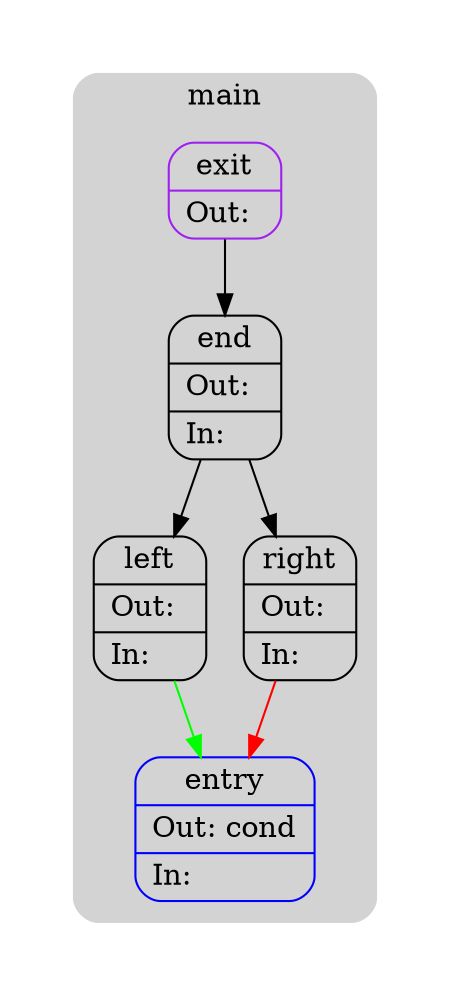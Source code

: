 digraph G {
  compound=true
  subgraph cluster_ {
    peripheries=0
    subgraph cluster_0_wrapper {
      peripheries=0
      margin=15
      subgraph cluster_0 {
        label="main"
        color=darkgray
        style=rounded
        bgcolor=lightgray
        margin=10
        cluster_0_0[label="{entry|Out: cond\l|In: \l}",shape=Mrecord,color=blue]
        cluster_0_1[label="{left|Out: \l|In: \l}",shape=Mrecord,color=black]
        cluster_0_2[label="{right|Out: \l|In: \l}",shape=Mrecord,color=black]
        cluster_0_3[label="{end|Out: \l|In: \l}",shape=Mrecord,color=black]
        cluster_0_exit[label="{exit|Out: \l}",shape=Mrecord,color=purple]
        cluster_0_1 -> cluster_0_0 [color=green]
        cluster_0_2 -> cluster_0_0 [color=red]
        cluster_0_3 -> cluster_0_1
        cluster_0_3 -> cluster_0_2
        cluster_0_exit -> cluster_0_3 [color=black]
      }
    }
  }
}
